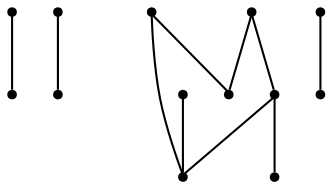 graph {
  node [shape=point,comment="{\"directed\":false,\"doi\":\"10.1007/978-3-319-50106-2_27\",\"figure\":\"6 (2)\"}"]

  v0 [pos="1141.3537235099195,2247.5726966521534"]
  v1 [pos="1141.3537235099195,2270.2009936460063"]
  v2 [pos="1141.3537235099195,2315.4659812019786"]
  v3 [pos="1107.4066651913874,2213.6260543772405"]
  v4 [pos="1005.5653948531651,2213.6260543772405"]
  v5 [pos="1107.4066651913874,2383.3550689676713"]
  v6 [pos="948.9865509975637,2383.3550689676713"]
  v7 [pos="1073.4596068728556,2168.3608124707143"]
  v8 [pos="1050.8289023388868,2168.3608124707143"]
  v9 [pos="1028.1971168018172,2168.3608124707143"]
  v10 [pos="982.9347221134053,2168.3608124707143"]
  v11 [pos="948.9865509975637,2213.6260543772405"]
  v12 [pos="915.0406054763415,2315.465981201979"]

  v0 -- v7 [id="-1",pos="1141.3537235099195,2247.5726966521534 1103.6384155586097,2247.5726966521534 1103.6384155586097,2247.5726966521534 1103.6384155586097,2247.5726966521534 1096.0913606157164,2247.5726966521534 1084.7728766191603,2247.5726966521534 1079.1178314564504,2241.9136511869 1073.4585894581726,2236.2584209799497 1073.4585894581726,2224.9400756988903 1073.4585894581726,2217.3973100342723 1073.4596068728556,2168.3608124707143 1073.4596068728556,2168.3608124707143 1073.4596068728556,2168.3608124707143"]
  v1 -- v8 [id="-2",pos="1141.3537235099195,2270.2009936460063 1071.5707765135571,2270.2009936460063 1071.5707765135571,2270.2009936460063 1071.5707765135571,2270.2009936460063 1065.9156677624294,2270.2009936460063 1058.3728096551042,2270.2009936460063 1054.597247354291,2266.4294836384206 1050.8299515477788,2262.658227981389 1050.8299515477788,2255.115462316771 1050.8299515477788,2249.456162500964 1050.8289023388868,2168.3608124707143 1050.8289023388868,2168.3608124707143 1050.8289023388868,2168.3608124707143"]
  v2 -- v6 [id="-3",pos="1141.3537235099195,2315.4659812019786 1124.379049759135,2315.461657242569 1124.379049759135,2315.461657242569 1124.379049759135,2315.461657242569 1107.405520599869,2315.461657242569 1073.4542654457691,2315.461657242569 1041.3992169074206,2326.775932914772 1009.3357746979359,2338.094278195832 979.164278680217,2360.722575189685 964.0743656299983,2372.040920470745 948.9865509975637,2383.3550689676713 948.9865509975637,2383.3550689676713 948.9865509975637,2383.3550689676713"]
  v3 -- v4 [id="-4",pos="1107.4066651913874,2213.6260543772405 1005.5653948531651,2213.6260543772405 1005.5653948531651,2213.6260543772405 1005.5653948531651,2213.6260543772405"]
  v3 -- v5 [id="-5",pos="1107.4066651913874,2213.6260543772405 1107.4066651913874,2383.3550689676713 1107.4066651913874,2383.3550689676713 1107.4066651913874,2383.3550689676713"]
  v5 -- v6 [id="-6",pos="1107.4066651913874,2383.3550689676713 948.9865509975637,2383.3550689676713 948.9865509975637,2383.3550689676713 948.9865509975637,2383.3550689676713"]
  v5 -- v12 [id="-7",pos="1107.4066651913874,2383.3550689676713 1092.3198043852185,2372.040920470745 1092.3198043852185,2372.040920470745 1092.3198043852185,2372.040920470745 1077.2340881705677,2360.722575189685 1047.0583953172809,2338.094278195832 1014.9949531077962,2326.775932914772 982.9357077338797,2315.461657242569 948.98858582693,2315.461657242569 932.0150566676641,2315.461657242569 915.0406054763415,2315.465981201979 915.0406054763415,2315.465981201979 915.0406054763415,2315.465981201979"]
  v9 -- v10 [id="-8",pos="1028.1971168018172,2168.3608124707143 1028.1971168018172,2213.6217304178303 1028.1971168018172,2213.6217304178303 1028.1971168018172,2213.6217304178303 1028.1971168018172,2226.119244865006 1018.0622040238723,2236.25409702054 1005.5643456442732,2236.25409702054 993.0665508530919,2236.25409702054 982.9357713222973,2226.119244865006 982.9357713222973,2213.6217304178303 982.9347221134053,2168.3608124707143 982.9347221134053,2168.3608124707143 982.9347221134053,2168.3608124707143"]
  v11 -- v6 [id="-9",pos="948.9865509975637,2213.6260543772405 948.9865509975637,2383.3550689676713 948.9865509975637,2383.3550689676713 948.9865509975637,2383.3550689676713"]
  v11 -- v4 [id="-11",pos="948.9865509975637,2213.6260543772405 1005.5653948531651,2213.6260543772405 1005.5653948531651,2213.6260543772405 1005.5653948531651,2213.6260543772405"]
}